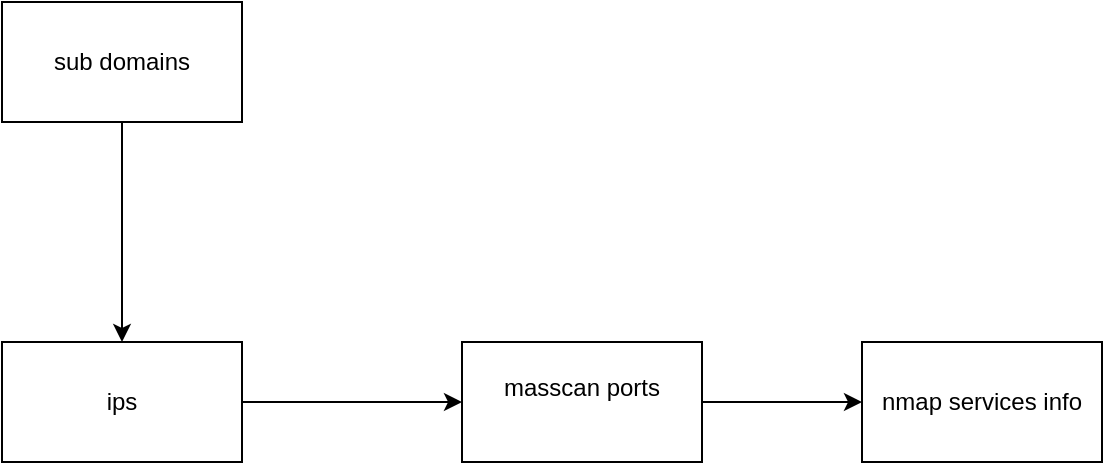 <mxfile version="10.6.0" type="github"><diagram id="k9kmZUri0XZS1Xsrb_6n" name="Page-1"><mxGraphModel dx="1010" dy="549" grid="1" gridSize="10" guides="1" tooltips="1" connect="1" arrows="1" fold="1" page="1" pageScale="1" pageWidth="827" pageHeight="1169" math="0" shadow="0"><root><mxCell id="0"/><mxCell id="1" parent="0"/><mxCell id="HAizy7rPOLZdipbQAB7n-9" value="" style="edgeStyle=orthogonalEdgeStyle;rounded=0;orthogonalLoop=1;jettySize=auto;html=1;" edge="1" parent="1" source="HAizy7rPOLZdipbQAB7n-1" target="HAizy7rPOLZdipbQAB7n-2"><mxGeometry relative="1" as="geometry"><mxPoint x="120" y="180" as="targetPoint"/></mxGeometry></mxCell><mxCell id="HAizy7rPOLZdipbQAB7n-1" value="sub domains&lt;br&gt;" style="rounded=0;whiteSpace=wrap;html=1;" vertex="1" parent="1"><mxGeometry x="50" y="40" width="120" height="60" as="geometry"/></mxCell><mxCell id="HAizy7rPOLZdipbQAB7n-5" value="" style="edgeStyle=orthogonalEdgeStyle;rounded=0;orthogonalLoop=1;jettySize=auto;html=1;" edge="1" parent="1" source="HAizy7rPOLZdipbQAB7n-2" target="HAizy7rPOLZdipbQAB7n-4"><mxGeometry relative="1" as="geometry"/></mxCell><mxCell id="HAizy7rPOLZdipbQAB7n-2" value="ips&lt;br&gt;" style="rounded=0;whiteSpace=wrap;html=1;" vertex="1" parent="1"><mxGeometry x="50" y="210" width="120" height="60" as="geometry"/></mxCell><mxCell id="HAizy7rPOLZdipbQAB7n-7" value="" style="edgeStyle=orthogonalEdgeStyle;rounded=0;orthogonalLoop=1;jettySize=auto;html=1;" edge="1" parent="1" source="HAizy7rPOLZdipbQAB7n-4" target="HAizy7rPOLZdipbQAB7n-6"><mxGeometry relative="1" as="geometry"/></mxCell><mxCell id="HAizy7rPOLZdipbQAB7n-4" value="masscan ports&lt;br&gt;&lt;br&gt;" style="rounded=0;whiteSpace=wrap;html=1;" vertex="1" parent="1"><mxGeometry x="280" y="210" width="120" height="60" as="geometry"/></mxCell><mxCell id="HAizy7rPOLZdipbQAB7n-6" value="nmap services info&lt;br&gt;" style="rounded=0;whiteSpace=wrap;html=1;" vertex="1" parent="1"><mxGeometry x="480" y="210" width="120" height="60" as="geometry"/></mxCell></root></mxGraphModel></diagram></mxfile>